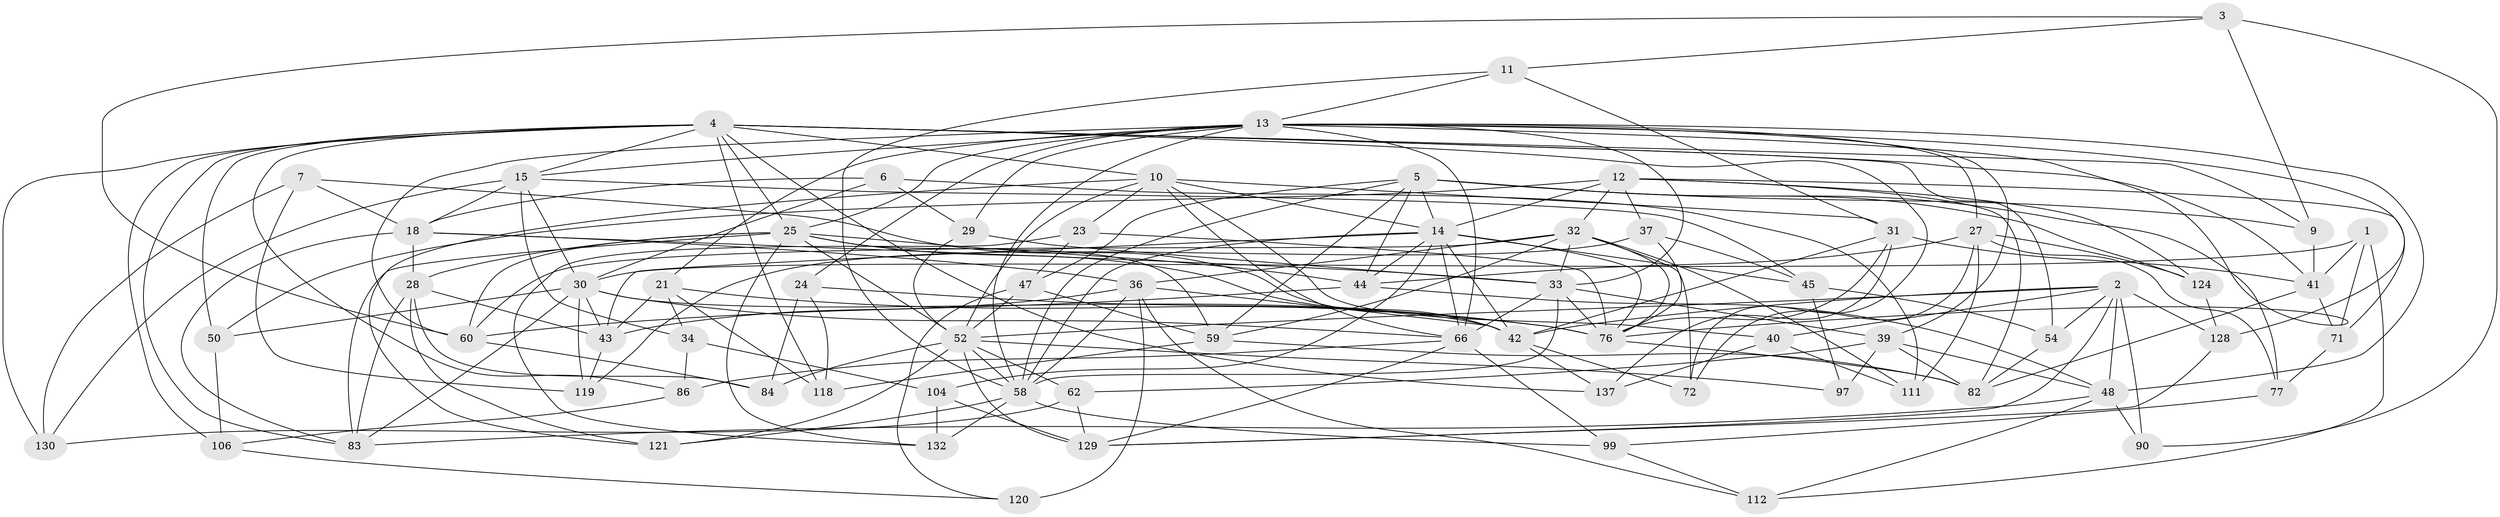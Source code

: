 // original degree distribution, {4: 1.0}
// Generated by graph-tools (version 1.1) at 2025/16/03/09/25 04:16:26]
// undirected, 71 vertices, 205 edges
graph export_dot {
graph [start="1"]
  node [color=gray90,style=filled];
  1;
  2 [super="+67+85"];
  3;
  4 [super="+16+8+63"];
  5 [super="+80"];
  6;
  7;
  9;
  10 [super="+19"];
  11;
  12 [super="+35+20"];
  13 [super="+22"];
  14 [super="+51+135"];
  15 [super="+46+17"];
  18 [super="+122+74"];
  21 [super="+134"];
  23;
  24;
  25 [super="+61"];
  27 [super="+38"];
  28 [super="+75"];
  29;
  30 [super="+108+56"];
  31 [super="+96"];
  32 [super="+107+116"];
  33 [super="+49"];
  34;
  36 [super="+53"];
  37;
  39 [super="+113"];
  40;
  41 [super="+117"];
  42 [super="+123+64"];
  43 [super="+65"];
  44 [super="+101"];
  45 [super="+110"];
  47 [super="+127"];
  48 [super="+131+57"];
  50;
  52 [super="+87+115"];
  54;
  58 [super="+103+88+98"];
  59 [super="+70"];
  60 [super="+93"];
  62;
  66 [super="+92+94"];
  71;
  72;
  76 [super="+100+79"];
  77;
  82 [super="+95"];
  83 [super="+114"];
  84;
  86;
  90;
  97;
  99;
  104;
  106;
  111;
  112;
  118;
  119;
  120;
  121;
  124;
  128;
  129 [super="+133"];
  130;
  132;
  137;
  1 -- 112;
  1 -- 71;
  1 -- 41;
  1 -- 30;
  2 -- 40;
  2 -- 128;
  2 -- 90;
  2 -- 42;
  2 -- 48;
  2 -- 54;
  2 -- 129;
  2 -- 52;
  3 -- 9;
  3 -- 90;
  3 -- 11;
  3 -- 60;
  4 -- 41;
  4 -- 118;
  4 -- 130;
  4 -- 72;
  4 -- 9;
  4 -- 137;
  4 -- 50;
  4 -- 54;
  4 -- 86;
  4 -- 25;
  4 -- 106;
  4 -- 83;
  4 -- 10;
  4 -- 15;
  5 -- 44;
  5 -- 59;
  5 -- 9;
  5 -- 124;
  5 -- 77;
  5 -- 47;
  5 -- 14;
  5 -- 58;
  6 -- 29;
  6 -- 111;
  6 -- 18;
  6 -- 30;
  7 -- 130;
  7 -- 119;
  7 -- 42;
  7 -- 18;
  9 -- 41;
  10 -- 121;
  10 -- 23;
  10 -- 52;
  10 -- 66;
  10 -- 40;
  10 -- 14;
  10 -- 31;
  11 -- 13;
  11 -- 31;
  11 -- 58;
  12 -- 37;
  12 -- 124;
  12 -- 50;
  12 -- 82;
  12 -- 14 [weight=2];
  12 -- 32;
  12 -- 71;
  13 -- 76;
  13 -- 21 [weight=2];
  13 -- 128;
  13 -- 33;
  13 -- 66;
  13 -- 39;
  13 -- 15;
  13 -- 48;
  13 -- 24;
  13 -- 25;
  13 -- 58;
  13 -- 27;
  13 -- 60;
  13 -- 29;
  14 -- 66;
  14 -- 104;
  14 -- 43;
  14 -- 42;
  14 -- 45;
  14 -- 58;
  14 -- 76;
  14 -- 44;
  15 -- 18 [weight=2];
  15 -- 34;
  15 -- 130;
  15 -- 45;
  15 -- 30;
  18 -- 28;
  18 -- 83;
  18 -- 33;
  18 -- 36;
  21 -- 43;
  21 -- 76;
  21 -- 34;
  21 -- 118;
  23 -- 132;
  23 -- 76;
  23 -- 47;
  24 -- 84;
  24 -- 118;
  24 -- 76;
  25 -- 132;
  25 -- 83;
  25 -- 42;
  25 -- 44;
  25 -- 59;
  25 -- 28;
  25 -- 60;
  25 -- 52;
  27 -- 44;
  27 -- 111;
  27 -- 72;
  27 -- 124;
  27 -- 77;
  28 -- 83;
  28 -- 84;
  28 -- 43;
  28 -- 121;
  29 -- 33;
  29 -- 52;
  30 -- 83;
  30 -- 66;
  30 -- 50;
  30 -- 119;
  30 -- 43;
  30 -- 42 [weight=2];
  31 -- 137;
  31 -- 41;
  31 -- 76;
  31 -- 42;
  32 -- 72;
  32 -- 60;
  32 -- 36;
  32 -- 33;
  32 -- 59;
  32 -- 76;
  32 -- 111;
  33 -- 66;
  33 -- 39;
  33 -- 76;
  33 -- 58;
  34 -- 104;
  34 -- 86;
  36 -- 43;
  36 -- 42;
  36 -- 112;
  36 -- 120 [weight=2];
  36 -- 58;
  37 -- 119;
  37 -- 45;
  37 -- 76;
  39 -- 48;
  39 -- 97;
  39 -- 82;
  39 -- 62;
  40 -- 111;
  40 -- 137;
  41 -- 71;
  41 -- 82;
  42 -- 72;
  42 -- 137;
  43 -- 119;
  44 -- 48;
  44 -- 60;
  45 -- 97 [weight=2];
  45 -- 54;
  47 -- 52 [weight=2];
  47 -- 59;
  47 -- 120;
  48 -- 90 [weight=2];
  48 -- 83;
  48 -- 112;
  50 -- 106;
  52 -- 84;
  52 -- 62;
  52 -- 129;
  52 -- 97;
  52 -- 121;
  52 -- 58;
  54 -- 82;
  58 -- 99;
  58 -- 121;
  58 -- 132;
  59 -- 118;
  59 -- 82;
  60 -- 84;
  62 -- 130;
  62 -- 129;
  66 -- 99;
  66 -- 86;
  66 -- 129;
  71 -- 77;
  76 -- 82;
  77 -- 99;
  86 -- 106;
  99 -- 112;
  104 -- 132;
  104 -- 129;
  106 -- 120;
  124 -- 128;
  128 -- 129;
}
